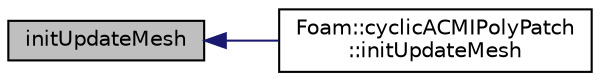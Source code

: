 digraph "initUpdateMesh"
{
  bgcolor="transparent";
  edge [fontname="Helvetica",fontsize="10",labelfontname="Helvetica",labelfontsize="10"];
  node [fontname="Helvetica",fontsize="10",shape=record];
  rankdir="LR";
  Node612 [label="initUpdateMesh",height=0.2,width=0.4,color="black", fillcolor="grey75", style="filled", fontcolor="black"];
  Node612 -> Node613 [dir="back",color="midnightblue",fontsize="10",style="solid",fontname="Helvetica"];
  Node613 [label="Foam::cyclicACMIPolyPatch\l::initUpdateMesh",height=0.2,width=0.4,color="black",URL="$a26057.html#aba14098b759b2f349996ba9d0c33544c",tooltip="Initialise the update of the patch topology. "];
}

